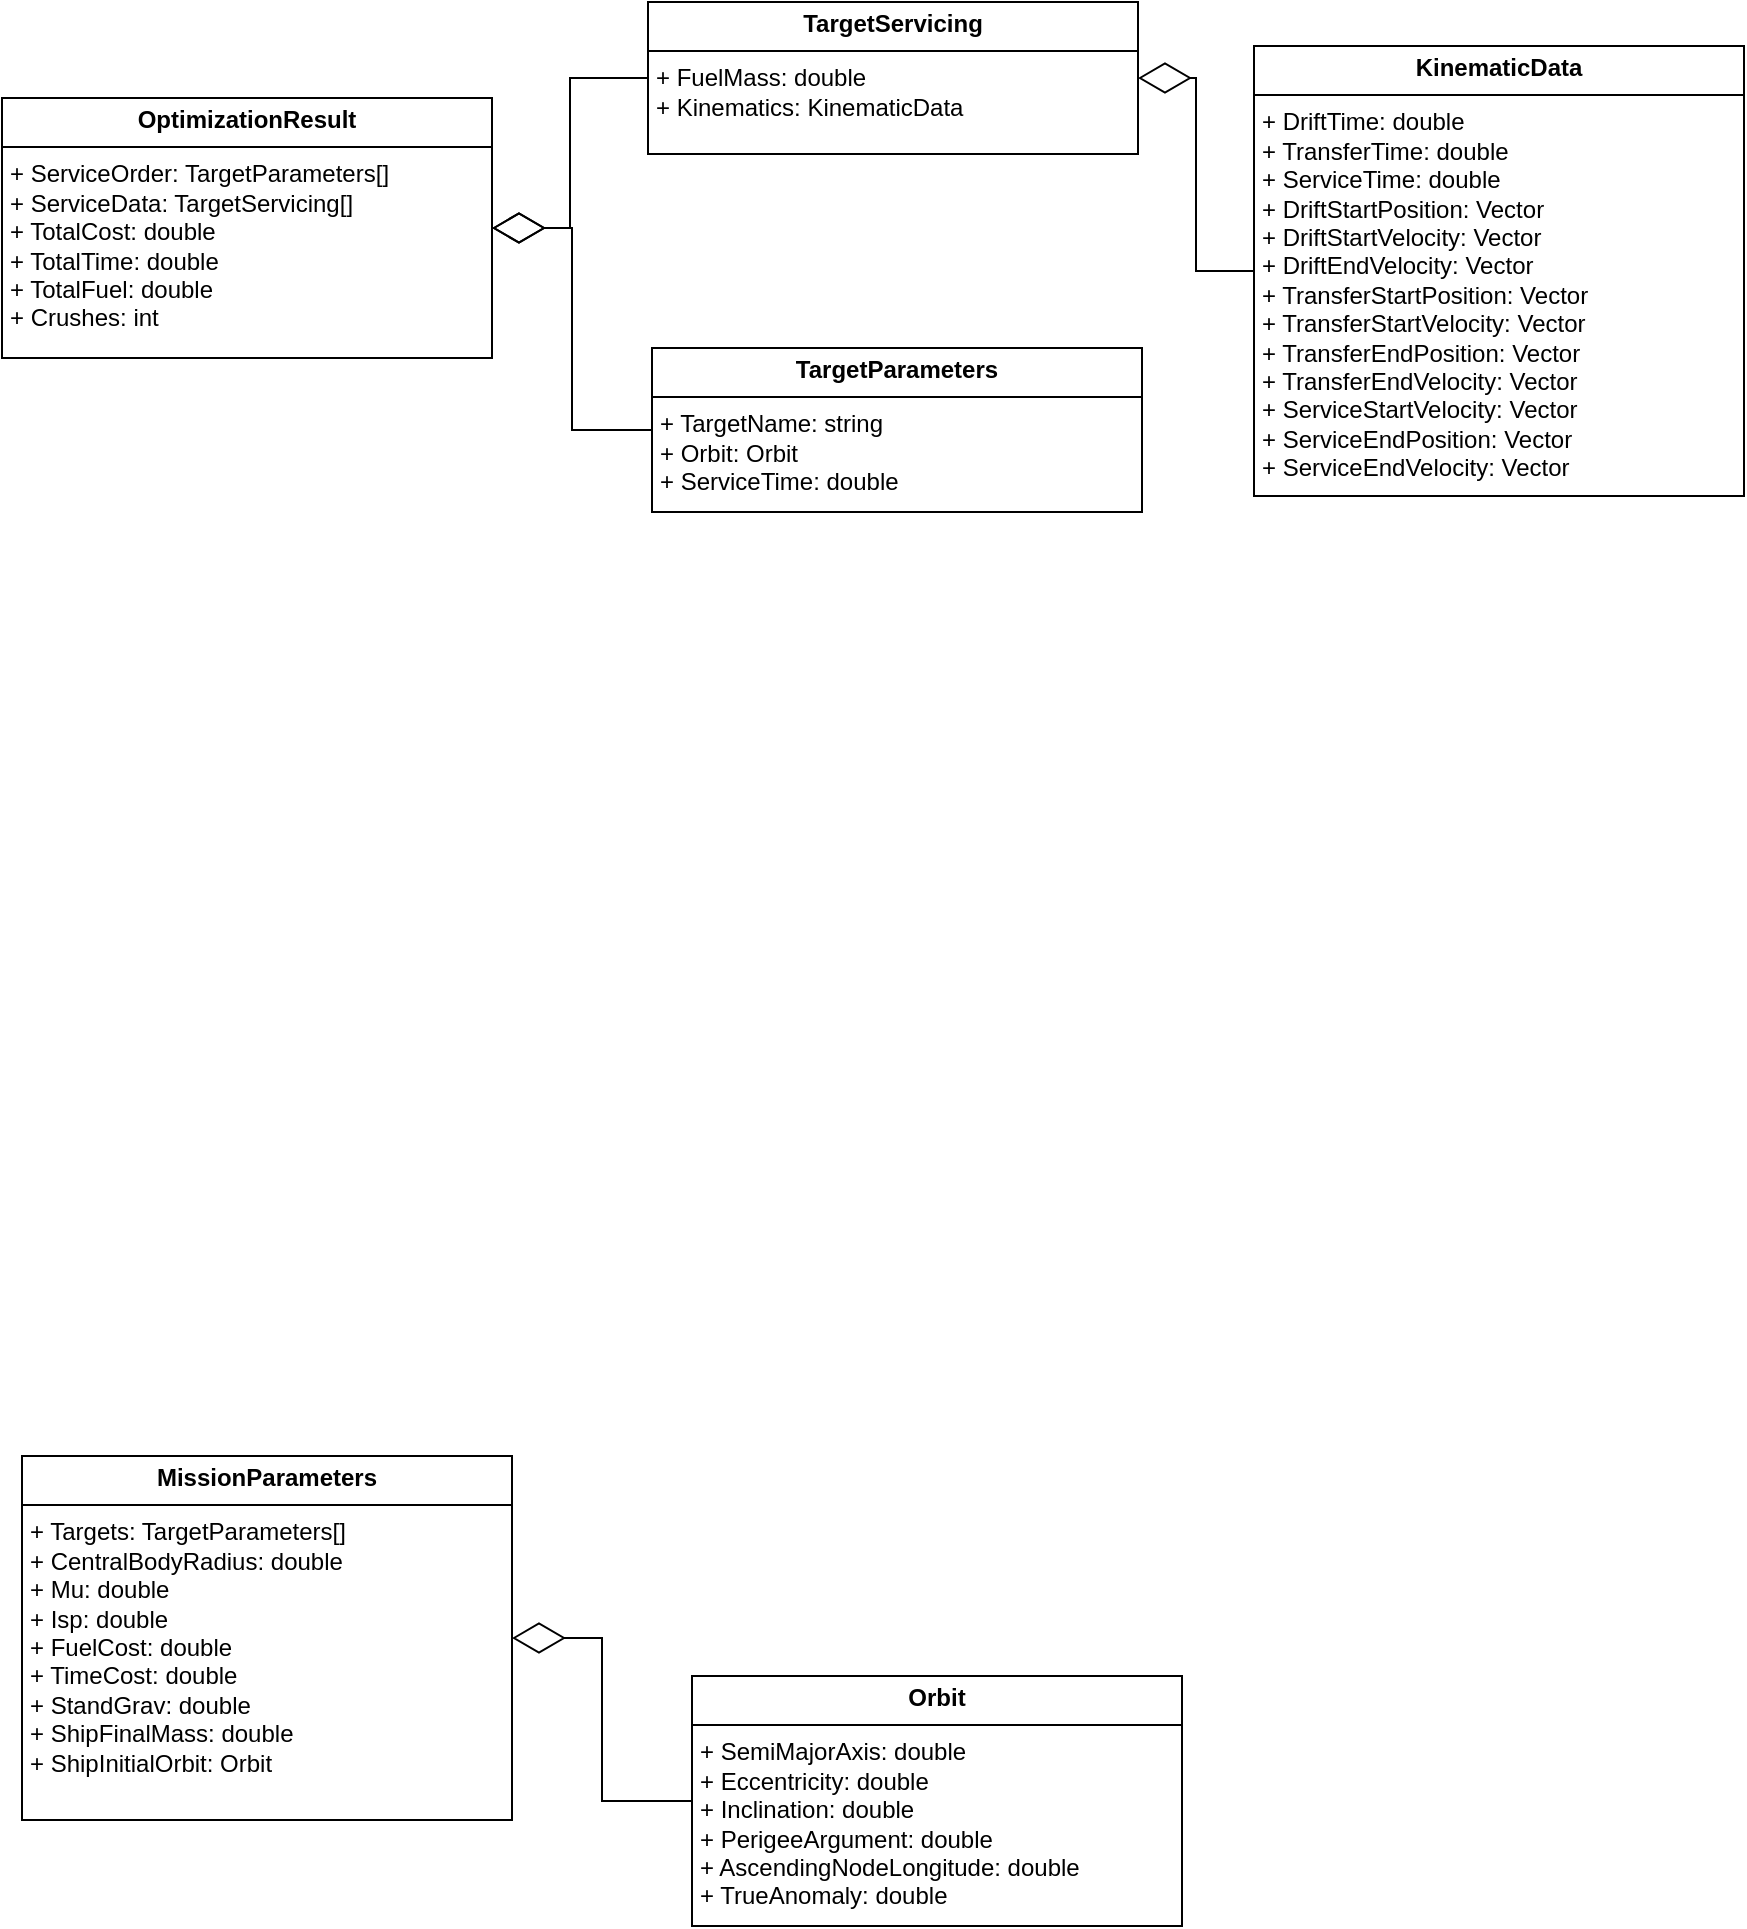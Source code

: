 <mxfile version="27.1.3">
  <diagram name="Страница — 1" id="6t4UROWfjR3GSCYFDGit">
    <mxGraphModel dx="1172" dy="1448" grid="0" gridSize="10" guides="1" tooltips="1" connect="1" arrows="1" fold="1" page="0" pageScale="1" pageWidth="827" pageHeight="1169" math="0" shadow="0">
      <root>
        <mxCell id="0" />
        <mxCell id="1" parent="0" />
        <mxCell id="2" value="&lt;p style=&quot;margin:0px;margin-top:4px;text-align:center;&quot;&gt;&lt;b&gt;KinematicData&lt;br&gt;&lt;/b&gt;&lt;/p&gt;&lt;hr size=&quot;1&quot; style=&quot;border-style:solid;&quot;&gt;&lt;p style=&quot;margin: 0px 0px 0px 4px;&quot;&gt;+ DriftTime: double&lt;/p&gt; &lt;p style=&quot;margin: 0px 0px 0px 4px;&quot;&gt;+ TransferTime: double&lt;/p&gt; &lt;p style=&quot;margin: 0px 0px 0px 4px;&quot;&gt;+ ServiceTime: double&lt;/p&gt; &lt;p style=&quot;margin: 0px 0px 0px 4px;&quot;&gt;+ DriftStartPosition: Vector&lt;/p&gt; &lt;p style=&quot;margin: 0px 0px 0px 4px;&quot;&gt;+ DriftStartVelocity: Vector&lt;/p&gt; &lt;p style=&quot;margin: 0px 0px 0px 4px;&quot;&gt;+ DriftEndVelocity: Vector&lt;/p&gt; &lt;p style=&quot;margin: 0px 0px 0px 4px;&quot;&gt;+ TransferStartPosition: Vector&lt;/p&gt; &lt;p style=&quot;margin: 0px 0px 0px 4px;&quot;&gt;+ TransferStartVelocity: Vector&lt;/p&gt; &lt;p style=&quot;margin: 0px 0px 0px 4px;&quot;&gt;+ TransferEndPosition: Vector&lt;/p&gt; &lt;p style=&quot;margin: 0px 0px 0px 4px;&quot;&gt;+ TransferEndVelocity: Vector&lt;/p&gt; &lt;p style=&quot;margin: 0px 0px 0px 4px;&quot;&gt;+ ServiceStartVelocity: Vector&lt;/p&gt; &lt;p style=&quot;margin: 0px 0px 0px 4px;&quot;&gt;+ ServiceEndPosition: Vector&lt;/p&gt; &lt;p style=&quot;margin: 0px 0px 0px 4px;&quot;&gt;+ ServiceEndVelocity: Vector&lt;/p&gt; " style="verticalAlign=top;align=left;overflow=fill;html=1;whiteSpace=wrap;" parent="1" vertex="1">
          <mxGeometry x="1219" y="-248" width="245" height="225" as="geometry" />
        </mxCell>
        <mxCell id="3" value="&lt;p style=&quot;margin:0px;margin-top:4px;text-align:center;&quot;&gt;&lt;b&gt;MissionParameters&lt;br&gt;&lt;/b&gt;&lt;/p&gt;&lt;hr size=&quot;1&quot; style=&quot;border-style:solid;&quot;&gt;&lt;p style=&quot;margin: 0px 0px 0px 4px;&quot;&gt;+ Targets: TargetParameters[]&lt;br&gt;+ CentralBodyRadius: double&lt;/p&gt; &lt;p style=&quot;margin: 0px 0px 0px 4px;&quot;&gt;+ Mu: double&lt;/p&gt; &lt;p style=&quot;margin: 0px 0px 0px 4px;&quot;&gt;+ Isp: double&lt;/p&gt; &lt;p style=&quot;margin: 0px 0px 0px 4px;&quot;&gt;+ FuelCost: double&lt;/p&gt; &lt;p style=&quot;margin: 0px 0px 0px 4px;&quot;&gt;+ TimeCost: double&lt;/p&gt; &lt;p style=&quot;margin: 0px 0px 0px 4px;&quot;&gt;+ StandGrav: double&lt;/p&gt; &lt;p style=&quot;margin: 0px 0px 0px 4px;&quot;&gt;+ ShipFinalMass: double&lt;/p&gt; &lt;p style=&quot;margin: 0px 0px 0px 4px;&quot;&gt;+ ShipInitialOrbit: Orbit&lt;/p&gt; " style="verticalAlign=top;align=left;overflow=fill;html=1;whiteSpace=wrap;" parent="1" vertex="1">
          <mxGeometry x="603" y="457" width="245" height="182" as="geometry" />
        </mxCell>
        <mxCell id="4" value="&lt;p style=&quot;margin:0px;margin-top:4px;text-align:center;&quot;&gt;&lt;b&gt;OptimizationResult&lt;br&gt;&lt;/b&gt;&lt;/p&gt;&lt;hr size=&quot;1&quot; style=&quot;border-style:solid;&quot;&gt;&lt;p style=&quot;margin: 0px 0px 0px 4px;&quot;&gt;+ ServiceOrder: TargetParameters[]&lt;/p&gt;&lt;p style=&quot;margin: 0px 0px 0px 4px;&quot;&gt;+ ServiceData: TargetServicing[]&lt;/p&gt;&lt;p style=&quot;margin: 0px 0px 0px 4px;&quot;&gt;+ TotalCost: double&lt;/p&gt; &lt;p style=&quot;margin: 0px 0px 0px 4px;&quot;&gt;+ TotalTime: double&lt;/p&gt; &lt;p style=&quot;margin: 0px 0px 0px 4px;&quot;&gt;+ TotalFuel: double&lt;/p&gt; &lt;p style=&quot;margin: 0px 0px 0px 4px;&quot;&gt;+ Crushes: int&lt;/p&gt; " style="verticalAlign=top;align=left;overflow=fill;html=1;whiteSpace=wrap;" parent="1" vertex="1">
          <mxGeometry x="593" y="-222" width="245" height="130" as="geometry" />
        </mxCell>
        <mxCell id="5" value="&lt;p style=&quot;margin:0px;margin-top:4px;text-align:center;&quot;&gt;&lt;b&gt;Orbit&lt;br&gt;&lt;/b&gt;&lt;/p&gt;&lt;hr size=&quot;1&quot; style=&quot;border-style:solid;&quot;&gt;&lt;p style=&quot;margin: 0px 0px 0px 4px;&quot;&gt;+ SemiMajorAxis: double&lt;/p&gt; &lt;p style=&quot;margin: 0px 0px 0px 4px;&quot;&gt;+ Eccentricity: double&lt;/p&gt; &lt;p style=&quot;margin: 0px 0px 0px 4px;&quot;&gt;+ Inclination: double&lt;/p&gt; &lt;p style=&quot;margin: 0px 0px 0px 4px;&quot;&gt;+ PerigeeArgument: double&lt;/p&gt; &lt;p style=&quot;margin: 0px 0px 0px 4px;&quot;&gt;+ AscendingNodeLongitude: double&lt;/p&gt; &lt;p style=&quot;margin: 0px 0px 0px 4px;&quot;&gt;+ TrueAnomaly: double&lt;/p&gt; " style="verticalAlign=top;align=left;overflow=fill;html=1;whiteSpace=wrap;" parent="1" vertex="1">
          <mxGeometry x="938" y="567" width="245" height="125" as="geometry" />
        </mxCell>
        <mxCell id="6" value="&lt;p style=&quot;margin:0px;margin-top:4px;text-align:center;&quot;&gt;&lt;b&gt;TargetParameters&lt;br&gt;&lt;/b&gt;&lt;/p&gt;&lt;hr size=&quot;1&quot; style=&quot;border-style:solid;&quot;&gt;&lt;p style=&quot;margin: 0px 0px 0px 4px;&quot;&gt;+ TargetName: string&lt;/p&gt; &lt;p style=&quot;margin: 0px 0px 0px 4px;&quot;&gt;+ Orbit: Orbit&lt;/p&gt; &lt;p style=&quot;margin: 0px 0px 0px 4px;&quot;&gt;+ ServiceTime: double&lt;/p&gt; " style="verticalAlign=top;align=left;overflow=fill;html=1;whiteSpace=wrap;" parent="1" vertex="1">
          <mxGeometry x="918" y="-97" width="245" height="82" as="geometry" />
        </mxCell>
        <mxCell id="7" value="&lt;p style=&quot;margin:0px;margin-top:4px;text-align:center;&quot;&gt;&lt;b&gt;TargetServicing&lt;br&gt;&lt;/b&gt;&lt;/p&gt;&lt;hr size=&quot;1&quot; style=&quot;border-style:solid;&quot;&gt;&lt;p style=&quot;margin: 0px 0px 0px 4px;&quot;&gt;+ FuelMass: double&lt;/p&gt; &lt;p style=&quot;margin: 0px 0px 0px 4px;&quot;&gt;+ Kinematics: KinematicData&lt;/p&gt; " style="verticalAlign=top;align=left;overflow=fill;html=1;whiteSpace=wrap;" parent="1" vertex="1">
          <mxGeometry x="916" y="-270" width="245" height="76" as="geometry" />
        </mxCell>
        <mxCell id="rd59wRv0D7obe4C67Gmg-8" value="" style="endArrow=diamondThin;endFill=0;endSize=24;html=1;rounded=0;fontSize=12;entryX=1;entryY=0.5;entryDx=0;entryDy=0;exitX=0;exitY=0.5;exitDx=0;exitDy=0;edgeStyle=orthogonalEdgeStyle;" edge="1" parent="1" source="5" target="3">
          <mxGeometry width="160" relative="1" as="geometry">
            <mxPoint x="957" y="450" as="sourcePoint" />
            <mxPoint x="869" y="536" as="targetPoint" />
          </mxGeometry>
        </mxCell>
        <mxCell id="rd59wRv0D7obe4C67Gmg-11" value="" style="endArrow=diamondThin;endFill=0;endSize=24;html=1;rounded=0;fontSize=12;entryX=1;entryY=0.5;entryDx=0;entryDy=0;exitX=0;exitY=0.5;exitDx=0;exitDy=0;edgeStyle=orthogonalEdgeStyle;" edge="1" parent="1" source="7" target="4">
          <mxGeometry width="160" relative="1" as="geometry">
            <mxPoint x="639" y="-434" as="sourcePoint" />
            <mxPoint x="799" y="-434" as="targetPoint" />
          </mxGeometry>
        </mxCell>
        <mxCell id="rd59wRv0D7obe4C67Gmg-12" value="" style="endArrow=diamondThin;endFill=0;endSize=24;html=1;rounded=0;fontSize=12;entryX=1;entryY=0.5;entryDx=0;entryDy=0;exitX=0;exitY=0.5;exitDx=0;exitDy=0;edgeStyle=orthogonalEdgeStyle;" edge="1" parent="1" source="6" target="4">
          <mxGeometry width="160" relative="1" as="geometry">
            <mxPoint x="910" y="-229" as="sourcePoint" />
            <mxPoint x="848" y="-147" as="targetPoint" />
          </mxGeometry>
        </mxCell>
        <mxCell id="rd59wRv0D7obe4C67Gmg-15" value="" style="endArrow=diamondThin;endFill=0;endSize=24;html=1;rounded=0;strokeColor=default;align=center;verticalAlign=middle;fontFamily=Helvetica;fontSize=12;fontColor=default;labelBackgroundColor=default;exitX=0;exitY=0.5;exitDx=0;exitDy=0;entryX=1;entryY=0.5;entryDx=0;entryDy=0;edgeStyle=orthogonalEdgeStyle;" edge="1" parent="1" source="2" target="7">
          <mxGeometry width="160" relative="1" as="geometry">
            <mxPoint x="1225" y="-429" as="sourcePoint" />
            <mxPoint x="1385" y="-429" as="targetPoint" />
          </mxGeometry>
        </mxCell>
      </root>
    </mxGraphModel>
  </diagram>
</mxfile>
